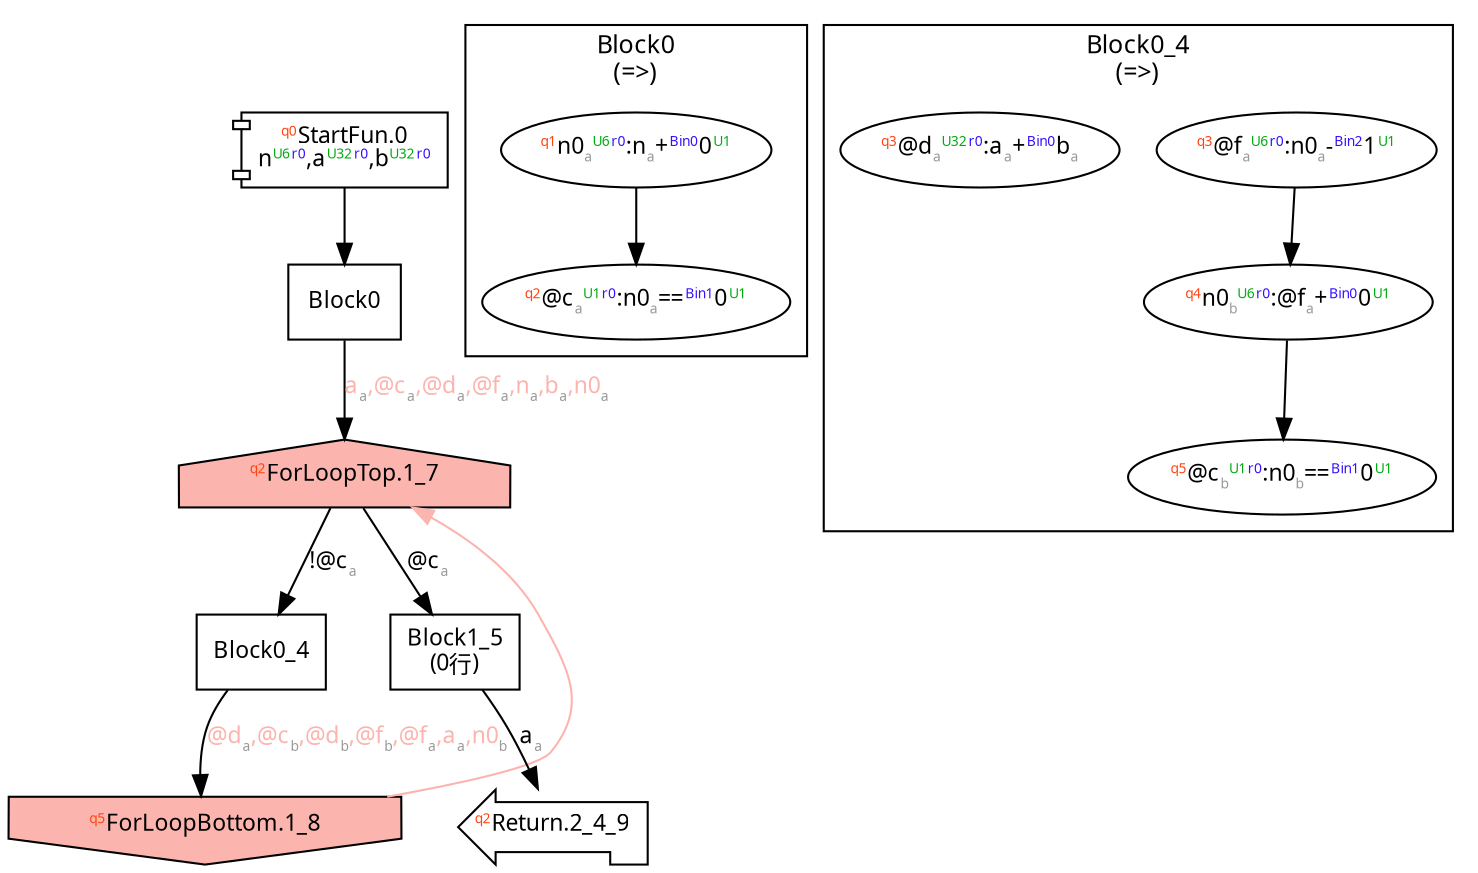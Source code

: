 digraph Program_ {
  graph [fontname = "Monaco", fontsize = 12, ranksep = 0.5];
  node [shape = box, fontname = "Monaco", fontsize = 11; colorscheme = pastel19];
  edge [fontname = "Monaco", fontsize = 11; colorscheme = pastel19];
  Jump0[label = <<font color="#ff4411" point-size="8"><sup>q0</sup></font>StartFun.0<br/>n<font color="#00aa11" point-size="8"><sup>U6</sup></font><font color="#3311ff" point-size="8"><sup>r0</sup></font>,a<font color="#00aa11" point-size="8"><sup>U32</sup></font><font color="#3311ff" point-size="8"><sup>r0</sup></font>,b<font color="#00aa11" point-size="8"><sup>U32</sup></font><font color="#3311ff" point-size="8"><sup>r0</sup></font>>; shape = component];
  Jump0 -> Block0;
  Jump1_7[
    label = <<font color="#ff4411" point-size="8"><sup>q2</sup></font>ForLoopTop.1_7>;
    shape = house; style = filled;
    fillcolor = 1;
  ];
  Block0 -> Jump1_7 [label=<a<font color="#999999" point-size="8"><sub>a</sub></font>,@c<font color="#999999" point-size="8"><sub>a</sub></font>,@d<font color="#999999" point-size="8"><sub>a</sub></font>,@f<font color="#999999" point-size="8"><sub>a</sub></font>,n<font color="#999999" point-size="8"><sub>a</sub></font>,b<font color="#999999" point-size="8"><sub>a</sub></font>,n0<font color="#999999" point-size="8"><sub>a</sub></font>>; fontcolor=1];
  Jump1_7 -> Block0_4 [label = <!@c<font color="#999999" point-size="8"><sub>a</sub></font>>];
  Jump1_8 -> Jump1_7 [constraint = false; color = 1];
  Jump1_7 -> Block1_5 [label = <@c<font color="#999999" point-size="8"><sub>a</sub></font>>];
  Jump1_8[
    label = <<font color="#ff4411" point-size="8"><sup>q5</sup></font>ForLoopBottom.1_8>
    shape = invhouse; style = filled;
    fillcolor = 1;
  ];
  Block0_4 -> Jump1_8 [label=<@d<font color="#999999" point-size="8"><sub>a</sub></font>,@c<font color="#999999" point-size="8"><sub>b</sub></font>,@d<font color="#999999" point-size="8"><sub>b</sub></font>,@f<font color="#999999" point-size="8"><sub>b</sub></font>,@f<font color="#999999" point-size="8"><sub>a</sub></font>,a<font color="#999999" point-size="8"><sub>a</sub></font>,n0<font color="#999999" point-size="8"><sub>b</sub></font>>; fontcolor=1];
  Jump2_4_9[label = <<font color="#ff4411" point-size="8"><sup>q2</sup></font>Return.2_4_9>; shape = lpromoter];
  Block1_5 -> Jump2_4_9 [label=<a<font color="#999999" point-size="8"><sub>a</sub></font>>];
  Block0 [label = "Block0"];
  Block0_4 [label = "Block0_4"];
  Block1_5 [label = "Block1_5\l(0行)"];
  subgraph cluster_dfg_Block0 {
    node [shape = oval];
    label = <Block0<br/>(=&gt;)>;
    8 [label=<<font color="#ff4411" point-size="8"><sup>q1</sup></font>n0<font color="#999999" point-size="8"><sub>a</sub></font><font color="#00aa11" point-size="8"><sup>U6</sup></font><font color="#3311ff" point-size="8"><sup>r0</sup></font>:n<font color="#999999" point-size="8"><sub>a</sub></font>+<font color="#3311ff" point-size="8"><sup>Bin0</sup></font>0<font color="#00aa11" point-size="8"><sup>U1</sup></font>>];
    9 [label=<<font color="#ff4411" point-size="8"><sup>q2</sup></font>@c<font color="#999999" point-size="8"><sub>a</sub></font><font color="#00aa11" point-size="8"><sup>U1</sup></font><font color="#3311ff" point-size="8"><sup>r0</sup></font>:n0<font color="#999999" point-size="8"><sub>a</sub></font>==<font color="#3311ff" point-size="8"><sup>Bin1</sup></font>0<font color="#00aa11" point-size="8"><sup>U1</sup></font>>];
    8 -> 9;
  }
  subgraph cluster_dfg_Block0_4 {
    node [shape = oval];
    label = <Block0_4<br/>(=&gt;)>;
    10 [label=<<font color="#ff4411" point-size="8"><sup>q3</sup></font>@f<font color="#999999" point-size="8"><sub>a</sub></font><font color="#00aa11" point-size="8"><sup>U6</sup></font><font color="#3311ff" point-size="8"><sup>r0</sup></font>:n0<font color="#999999" point-size="8"><sub>a</sub></font>-<font color="#3311ff" point-size="8"><sup>Bin2</sup></font>1<font color="#00aa11" point-size="8"><sup>U1</sup></font>>];
    11 [label=<<font color="#ff4411" point-size="8"><sup>q3</sup></font>@d<font color="#999999" point-size="8"><sub>a</sub></font><font color="#00aa11" point-size="8"><sup>U32</sup></font><font color="#3311ff" point-size="8"><sup>r0</sup></font>:a<font color="#999999" point-size="8"><sub>a</sub></font>+<font color="#3311ff" point-size="8"><sup>Bin0</sup></font>b<font color="#999999" point-size="8"><sub>a</sub></font>>];
    12 [label=<<font color="#ff4411" point-size="8"><sup>q4</sup></font>n0<font color="#999999" point-size="8"><sub>b</sub></font><font color="#00aa11" point-size="8"><sup>U6</sup></font><font color="#3311ff" point-size="8"><sup>r0</sup></font>:@f<font color="#999999" point-size="8"><sub>a</sub></font>+<font color="#3311ff" point-size="8"><sup>Bin0</sup></font>0<font color="#00aa11" point-size="8"><sup>U1</sup></font>>];
    13 [label=<<font color="#ff4411" point-size="8"><sup>q5</sup></font>@c<font color="#999999" point-size="8"><sub>b</sub></font><font color="#00aa11" point-size="8"><sup>U1</sup></font><font color="#3311ff" point-size="8"><sup>r0</sup></font>:n0<font color="#999999" point-size="8"><sub>b</sub></font>==<font color="#3311ff" point-size="8"><sup>Bin1</sup></font>0<font color="#00aa11" point-size="8"><sup>U1</sup></font>>];
    10 -> 12;
    12 -> 13;
  }
}
